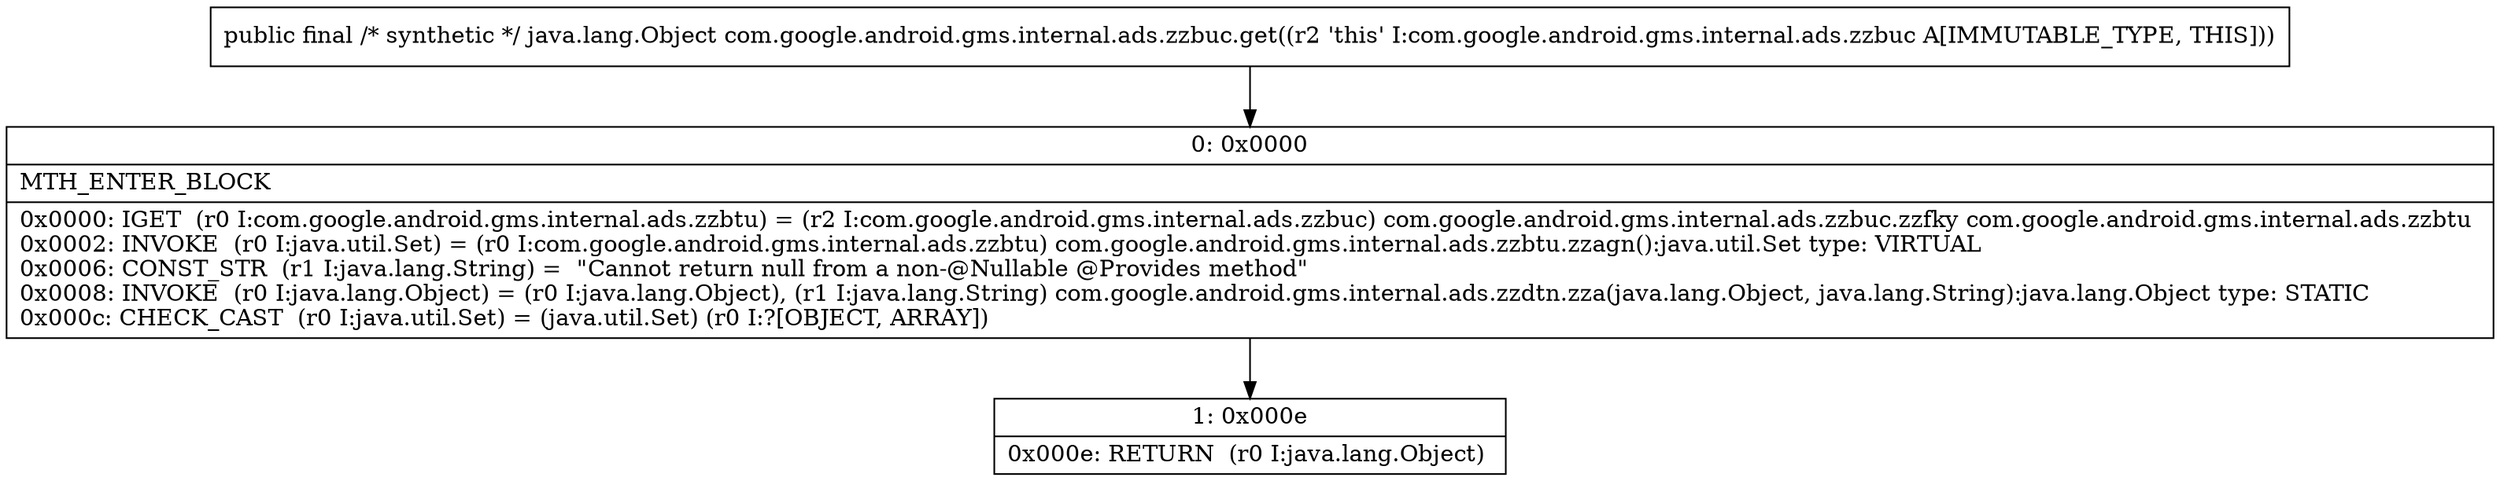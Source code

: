 digraph "CFG forcom.google.android.gms.internal.ads.zzbuc.get()Ljava\/lang\/Object;" {
Node_0 [shape=record,label="{0\:\ 0x0000|MTH_ENTER_BLOCK\l|0x0000: IGET  (r0 I:com.google.android.gms.internal.ads.zzbtu) = (r2 I:com.google.android.gms.internal.ads.zzbuc) com.google.android.gms.internal.ads.zzbuc.zzfky com.google.android.gms.internal.ads.zzbtu \l0x0002: INVOKE  (r0 I:java.util.Set) = (r0 I:com.google.android.gms.internal.ads.zzbtu) com.google.android.gms.internal.ads.zzbtu.zzagn():java.util.Set type: VIRTUAL \l0x0006: CONST_STR  (r1 I:java.lang.String) =  \"Cannot return null from a non\-@Nullable @Provides method\" \l0x0008: INVOKE  (r0 I:java.lang.Object) = (r0 I:java.lang.Object), (r1 I:java.lang.String) com.google.android.gms.internal.ads.zzdtn.zza(java.lang.Object, java.lang.String):java.lang.Object type: STATIC \l0x000c: CHECK_CAST  (r0 I:java.util.Set) = (java.util.Set) (r0 I:?[OBJECT, ARRAY]) \l}"];
Node_1 [shape=record,label="{1\:\ 0x000e|0x000e: RETURN  (r0 I:java.lang.Object) \l}"];
MethodNode[shape=record,label="{public final \/* synthetic *\/ java.lang.Object com.google.android.gms.internal.ads.zzbuc.get((r2 'this' I:com.google.android.gms.internal.ads.zzbuc A[IMMUTABLE_TYPE, THIS])) }"];
MethodNode -> Node_0;
Node_0 -> Node_1;
}

